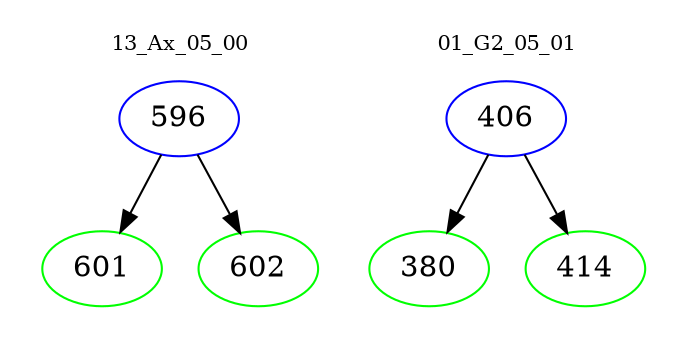 digraph{
subgraph cluster_0 {
color = white
label = "13_Ax_05_00";
fontsize=10;
T0_596 [label="596", color="blue"]
T0_596 -> T0_601 [color="black"]
T0_601 [label="601", color="green"]
T0_596 -> T0_602 [color="black"]
T0_602 [label="602", color="green"]
}
subgraph cluster_1 {
color = white
label = "01_G2_05_01";
fontsize=10;
T1_406 [label="406", color="blue"]
T1_406 -> T1_380 [color="black"]
T1_380 [label="380", color="green"]
T1_406 -> T1_414 [color="black"]
T1_414 [label="414", color="green"]
}
}
